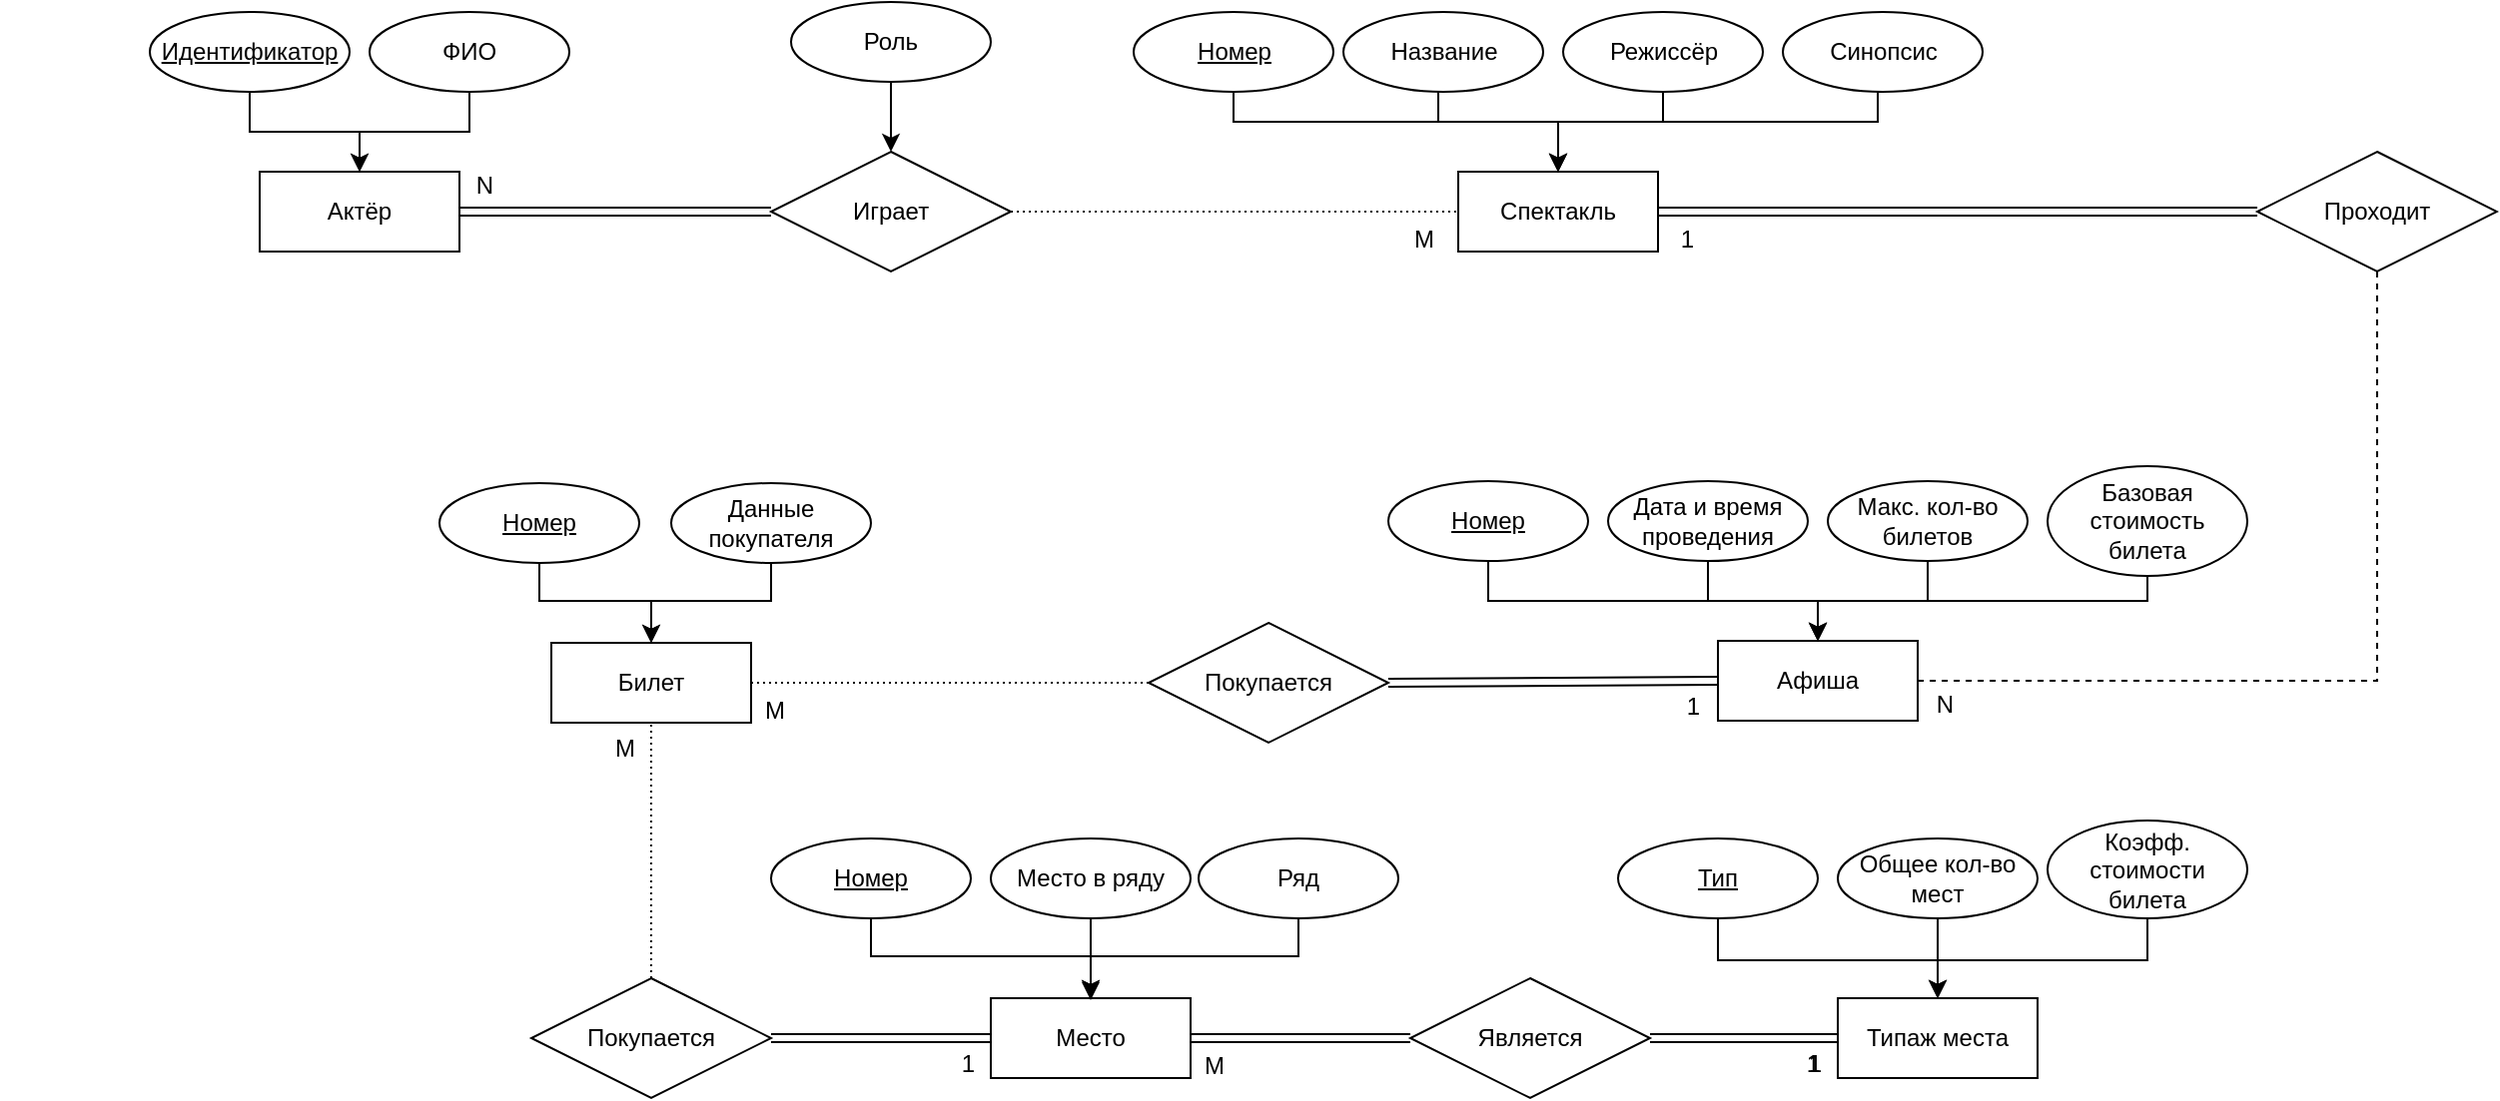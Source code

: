 <mxfile version="21.7.5" type="github">
  <diagram name="Page-1" id="SAqlBFbOTdl7joELZFH2">
    <mxGraphModel dx="3095" dy="660" grid="1" gridSize="10" guides="1" tooltips="1" connect="1" arrows="1" fold="1" page="1" pageScale="1" pageWidth="850" pageHeight="1100" math="0" shadow="0">
      <root>
        <mxCell id="0" />
        <mxCell id="1" parent="0" />
        <mxCell id="4glDPjy44DgBdv_v6pXj-3" value="" style="group" parent="1" vertex="1" connectable="0">
          <mxGeometry x="-500" y="145" width="460" height="120" as="geometry" />
        </mxCell>
        <mxCell id="4glDPjy44DgBdv_v6pXj-4" value="Спектакль" style="whiteSpace=wrap;html=1;align=center;" parent="4glDPjy44DgBdv_v6pXj-3" vertex="1">
          <mxGeometry x="190" y="80" width="100" height="40" as="geometry" />
        </mxCell>
        <mxCell id="-D2P6G_5DLAz98l34him-31" style="edgeStyle=orthogonalEdgeStyle;rounded=0;orthogonalLoop=1;jettySize=auto;html=1;entryX=0.5;entryY=0;entryDx=0;entryDy=0;" parent="4glDPjy44DgBdv_v6pXj-3" source="4glDPjy44DgBdv_v6pXj-6" target="4glDPjy44DgBdv_v6pXj-4" edge="1">
          <mxGeometry relative="1" as="geometry">
            <Array as="points">
              <mxPoint x="77" y="55" />
              <mxPoint x="240" y="55" />
            </Array>
          </mxGeometry>
        </mxCell>
        <mxCell id="4glDPjy44DgBdv_v6pXj-6" value="&lt;u&gt;Номер&lt;/u&gt;" style="ellipse;whiteSpace=wrap;html=1;align=center;" parent="4glDPjy44DgBdv_v6pXj-3" vertex="1">
          <mxGeometry x="27.5" width="100" height="40" as="geometry" />
        </mxCell>
        <mxCell id="4glDPjy44DgBdv_v6pXj-7" value="" style="edgeStyle=orthogonalEdgeStyle;rounded=0;orthogonalLoop=1;jettySize=auto;html=1;" parent="4glDPjy44DgBdv_v6pXj-3" source="4glDPjy44DgBdv_v6pXj-8" target="4glDPjy44DgBdv_v6pXj-4" edge="1">
          <mxGeometry relative="1" as="geometry">
            <Array as="points">
              <mxPoint x="180" y="55" />
              <mxPoint x="240" y="55" />
            </Array>
          </mxGeometry>
        </mxCell>
        <mxCell id="4glDPjy44DgBdv_v6pXj-8" value="Название" style="ellipse;whiteSpace=wrap;html=1;align=center;" parent="4glDPjy44DgBdv_v6pXj-3" vertex="1">
          <mxGeometry x="132.5" width="100" height="40" as="geometry" />
        </mxCell>
        <mxCell id="-D2P6G_5DLAz98l34him-30" style="edgeStyle=orthogonalEdgeStyle;rounded=0;orthogonalLoop=1;jettySize=auto;html=1;entryX=0.5;entryY=0;entryDx=0;entryDy=0;" parent="4glDPjy44DgBdv_v6pXj-3" source="4glDPjy44DgBdv_v6pXj-150" target="4glDPjy44DgBdv_v6pXj-4" edge="1">
          <mxGeometry relative="1" as="geometry">
            <Array as="points">
              <mxPoint x="293" y="55" />
              <mxPoint x="240" y="55" />
            </Array>
          </mxGeometry>
        </mxCell>
        <mxCell id="4glDPjy44DgBdv_v6pXj-150" value="Режиссёр" style="ellipse;whiteSpace=wrap;html=1;align=center;" parent="4glDPjy44DgBdv_v6pXj-3" vertex="1">
          <mxGeometry x="242.5" width="100" height="40" as="geometry" />
        </mxCell>
        <mxCell id="4glDPjy44DgBdv_v6pXj-156" style="edgeStyle=orthogonalEdgeStyle;rounded=0;orthogonalLoop=1;jettySize=auto;html=1;exitX=0.5;exitY=1;exitDx=0;exitDy=0;entryX=0.5;entryY=0;entryDx=0;entryDy=0;" parent="4glDPjy44DgBdv_v6pXj-3" source="4glDPjy44DgBdv_v6pXj-155" target="4glDPjy44DgBdv_v6pXj-4" edge="1">
          <mxGeometry relative="1" as="geometry">
            <Array as="points">
              <mxPoint x="400" y="40" />
              <mxPoint x="400" y="55" />
              <mxPoint x="240" y="55" />
            </Array>
          </mxGeometry>
        </mxCell>
        <mxCell id="4glDPjy44DgBdv_v6pXj-155" value="Синопсис" style="ellipse;whiteSpace=wrap;html=1;align=center;" parent="4glDPjy44DgBdv_v6pXj-3" vertex="1">
          <mxGeometry x="352.5" width="100" height="40" as="geometry" />
        </mxCell>
        <mxCell id="4glDPjy44DgBdv_v6pXj-31" value="" style="group" parent="1" vertex="1" connectable="0">
          <mxGeometry x="-874" y="381" width="440" height="120" as="geometry" />
        </mxCell>
        <mxCell id="4glDPjy44DgBdv_v6pXj-32" value="Билет" style="whiteSpace=wrap;html=1;align=center;" parent="4glDPjy44DgBdv_v6pXj-31" vertex="1">
          <mxGeometry x="110" y="80" width="100" height="40" as="geometry" />
        </mxCell>
        <mxCell id="4glDPjy44DgBdv_v6pXj-33" style="edgeStyle=orthogonalEdgeStyle;rounded=0;orthogonalLoop=1;jettySize=auto;html=1;entryX=0.5;entryY=0;entryDx=0;entryDy=0;exitX=0.5;exitY=1;exitDx=0;exitDy=0;" parent="4glDPjy44DgBdv_v6pXj-31" source="4glDPjy44DgBdv_v6pXj-34" target="4glDPjy44DgBdv_v6pXj-32" edge="1">
          <mxGeometry relative="1" as="geometry">
            <Array as="points">
              <mxPoint x="104" y="59" />
              <mxPoint x="160" y="59" />
            </Array>
          </mxGeometry>
        </mxCell>
        <mxCell id="4glDPjy44DgBdv_v6pXj-34" value="&lt;u&gt;Номер&lt;/u&gt;" style="ellipse;whiteSpace=wrap;html=1;align=center;" parent="4glDPjy44DgBdv_v6pXj-31" vertex="1">
          <mxGeometry x="54" width="100" height="40" as="geometry" />
        </mxCell>
        <mxCell id="-D2P6G_5DLAz98l34him-54" style="edgeStyle=orthogonalEdgeStyle;rounded=0;orthogonalLoop=1;jettySize=auto;html=1;entryX=0.5;entryY=0;entryDx=0;entryDy=0;exitX=0.5;exitY=1;exitDx=0;exitDy=0;" parent="4glDPjy44DgBdv_v6pXj-31" source="-D2P6G_5DLAz98l34him-53" target="4glDPjy44DgBdv_v6pXj-32" edge="1">
          <mxGeometry relative="1" as="geometry">
            <Array as="points">
              <mxPoint x="220" y="59" />
              <mxPoint x="160" y="59" />
            </Array>
          </mxGeometry>
        </mxCell>
        <mxCell id="-D2P6G_5DLAz98l34him-53" value="Данные покупателя" style="ellipse;whiteSpace=wrap;html=1;align=center;" parent="4glDPjy44DgBdv_v6pXj-31" vertex="1">
          <mxGeometry x="170" width="100" height="40" as="geometry" />
        </mxCell>
        <mxCell id="4glDPjy44DgBdv_v6pXj-97" value="" style="group" parent="1" vertex="1" connectable="0">
          <mxGeometry x="-1040" y="145" width="230" height="120" as="geometry" />
        </mxCell>
        <mxCell id="4glDPjy44DgBdv_v6pXj-82" value="Актёр" style="whiteSpace=wrap;html=1;align=center;" parent="4glDPjy44DgBdv_v6pXj-97" vertex="1">
          <mxGeometry x="130" y="80" width="100" height="40" as="geometry" />
        </mxCell>
        <mxCell id="4glDPjy44DgBdv_v6pXj-106" value="&lt;div&gt;Играет&lt;/div&gt;" style="shape=rhombus;perimeter=rhombusPerimeter;whiteSpace=wrap;html=1;align=center;" parent="1" vertex="1">
          <mxGeometry x="-654" y="215" width="120" height="60" as="geometry" />
        </mxCell>
        <mxCell id="4glDPjy44DgBdv_v6pXj-107" value="" style="endArrow=none;html=1;rounded=0;dashed=1;dashPattern=1 2;exitX=1;exitY=0.5;exitDx=0;exitDy=0;entryX=0;entryY=0.5;entryDx=0;entryDy=0;" parent="1" source="4glDPjy44DgBdv_v6pXj-106" target="4glDPjy44DgBdv_v6pXj-4" edge="1">
          <mxGeometry relative="1" as="geometry">
            <mxPoint x="-680" y="560" as="sourcePoint" />
            <mxPoint x="-670" y="300" as="targetPoint" />
            <Array as="points" />
          </mxGeometry>
        </mxCell>
        <mxCell id="4glDPjy44DgBdv_v6pXj-108" value="&lt;div&gt;М&lt;/div&gt;" style="resizable=0;html=1;whiteSpace=wrap;align=right;verticalAlign=bottom;" parent="4glDPjy44DgBdv_v6pXj-107" connectable="0" vertex="1">
          <mxGeometry x="1" relative="1" as="geometry">
            <mxPoint x="-11" y="22" as="offset" />
          </mxGeometry>
        </mxCell>
        <mxCell id="4glDPjy44DgBdv_v6pXj-109" value="" style="shape=link;html=1;rounded=0;exitX=0;exitY=0.5;exitDx=0;exitDy=0;entryX=1;entryY=0.5;entryDx=0;entryDy=0;" parent="1" source="4glDPjy44DgBdv_v6pXj-106" target="4glDPjy44DgBdv_v6pXj-82" edge="1">
          <mxGeometry relative="1" as="geometry">
            <mxPoint x="-660" y="340" as="sourcePoint" />
            <mxPoint x="-830" y="350" as="targetPoint" />
            <Array as="points" />
          </mxGeometry>
        </mxCell>
        <mxCell id="4glDPjy44DgBdv_v6pXj-110" value="N" style="resizable=0;html=1;whiteSpace=wrap;align=right;verticalAlign=bottom;" parent="4glDPjy44DgBdv_v6pXj-109" connectable="0" vertex="1">
          <mxGeometry x="1" relative="1" as="geometry">
            <mxPoint x="18" y="-5" as="offset" />
          </mxGeometry>
        </mxCell>
        <mxCell id="4glDPjy44DgBdv_v6pXj-118" value="Проходит" style="shape=rhombus;perimeter=rhombusPerimeter;whiteSpace=wrap;html=1;align=center;" parent="1" vertex="1">
          <mxGeometry x="90" y="215" width="120" height="60" as="geometry" />
        </mxCell>
        <mxCell id="4glDPjy44DgBdv_v6pXj-125" value="" style="html=1;rounded=0;entryX=1;entryY=0.5;entryDx=0;entryDy=0;exitX=0.5;exitY=1;exitDx=0;exitDy=0;dashed=1;endArrow=none;endFill=0;" parent="1" source="4glDPjy44DgBdv_v6pXj-118" target="4glDPjy44DgBdv_v6pXj-99" edge="1">
          <mxGeometry relative="1" as="geometry">
            <mxPoint x="-470" y="400" as="sourcePoint" />
            <mxPoint x="-310" y="400" as="targetPoint" />
            <Array as="points">
              <mxPoint x="150" y="480" />
            </Array>
          </mxGeometry>
        </mxCell>
        <mxCell id="4glDPjy44DgBdv_v6pXj-126" value="N" style="resizable=0;html=1;whiteSpace=wrap;align=right;verticalAlign=bottom;" parent="4glDPjy44DgBdv_v6pXj-125" connectable="0" vertex="1">
          <mxGeometry x="1" relative="1" as="geometry">
            <mxPoint x="19" y="20" as="offset" />
          </mxGeometry>
        </mxCell>
        <mxCell id="4glDPjy44DgBdv_v6pXj-153" style="edgeStyle=orthogonalEdgeStyle;rounded=0;orthogonalLoop=1;jettySize=auto;html=1;exitX=0.5;exitY=1;exitDx=0;exitDy=0;entryX=0.5;entryY=0;entryDx=0;entryDy=0;" parent="1" source="4glDPjy44DgBdv_v6pXj-151" target="4glDPjy44DgBdv_v6pXj-106" edge="1">
          <mxGeometry relative="1" as="geometry" />
        </mxCell>
        <mxCell id="4glDPjy44DgBdv_v6pXj-151" value="Роль" style="ellipse;whiteSpace=wrap;html=1;align=center;" parent="1" vertex="1">
          <mxGeometry x="-644" y="140" width="100" height="40" as="geometry" />
        </mxCell>
        <mxCell id="-D2P6G_5DLAz98l34him-14" value="&lt;div&gt;Покупается&lt;/div&gt;" style="shape=rhombus;perimeter=rhombusPerimeter;whiteSpace=wrap;html=1;align=center;" parent="1" vertex="1">
          <mxGeometry x="-774" y="629" width="120" height="60" as="geometry" />
        </mxCell>
        <mxCell id="-D2P6G_5DLAz98l34him-17" value="" style="endArrow=none;html=1;rounded=0;dashed=1;dashPattern=1 2;entryX=0.5;entryY=1;entryDx=0;entryDy=0;exitX=0.5;exitY=0;exitDx=0;exitDy=0;" parent="1" source="-D2P6G_5DLAz98l34him-14" target="4glDPjy44DgBdv_v6pXj-32" edge="1">
          <mxGeometry relative="1" as="geometry">
            <mxPoint x="-840" y="739" as="sourcePoint" />
            <mxPoint x="-1020" y="669" as="targetPoint" />
            <Array as="points" />
          </mxGeometry>
        </mxCell>
        <mxCell id="-D2P6G_5DLAz98l34him-18" value="&lt;div&gt;М&lt;/div&gt;" style="resizable=0;html=1;whiteSpace=wrap;align=right;verticalAlign=bottom;" parent="-D2P6G_5DLAz98l34him-17" connectable="0" vertex="1">
          <mxGeometry x="1" relative="1" as="geometry">
            <mxPoint x="-7" y="21" as="offset" />
          </mxGeometry>
        </mxCell>
        <mxCell id="-D2P6G_5DLAz98l34him-20" value="" style="group" parent="1" vertex="1" connectable="0">
          <mxGeometry x="-654" y="559" width="320" height="120" as="geometry" />
        </mxCell>
        <mxCell id="-D2P6G_5DLAz98l34him-2" value="Место" style="whiteSpace=wrap;html=1;align=center;" parent="-D2P6G_5DLAz98l34him-20" vertex="1">
          <mxGeometry x="110" y="80" width="100" height="40" as="geometry" />
        </mxCell>
        <mxCell id="-D2P6G_5DLAz98l34him-3" style="edgeStyle=orthogonalEdgeStyle;rounded=0;orthogonalLoop=1;jettySize=auto;html=1;entryX=0.5;entryY=0;entryDx=0;entryDy=0;exitX=0.5;exitY=1;exitDx=0;exitDy=0;" parent="-D2P6G_5DLAz98l34him-20" source="-D2P6G_5DLAz98l34him-4" target="-D2P6G_5DLAz98l34him-2" edge="1">
          <mxGeometry relative="1" as="geometry">
            <Array as="points">
              <mxPoint x="50" y="59" />
              <mxPoint x="160" y="59" />
            </Array>
          </mxGeometry>
        </mxCell>
        <mxCell id="-D2P6G_5DLAz98l34him-4" value="&lt;u&gt;Номер&lt;/u&gt;" style="ellipse;whiteSpace=wrap;html=1;align=center;" parent="-D2P6G_5DLAz98l34him-20" vertex="1">
          <mxGeometry width="100" height="40" as="geometry" />
        </mxCell>
        <mxCell id="-D2P6G_5DLAz98l34him-19" style="edgeStyle=orthogonalEdgeStyle;rounded=0;orthogonalLoop=1;jettySize=auto;html=1;entryX=0.5;entryY=0;entryDx=0;entryDy=0;exitX=0.5;exitY=1;exitDx=0;exitDy=0;" parent="-D2P6G_5DLAz98l34him-20" source="-D2P6G_5DLAz98l34him-9" target="-D2P6G_5DLAz98l34him-2" edge="1">
          <mxGeometry relative="1" as="geometry">
            <Array as="points">
              <mxPoint x="264" y="59" />
              <mxPoint x="160" y="59" />
            </Array>
          </mxGeometry>
        </mxCell>
        <mxCell id="-D2P6G_5DLAz98l34him-9" value="Ряд" style="ellipse;whiteSpace=wrap;html=1;align=center;" parent="-D2P6G_5DLAz98l34him-20" vertex="1">
          <mxGeometry x="214" width="100" height="40" as="geometry" />
        </mxCell>
        <mxCell id="AUDVs_GcBQxtmCDotUOJ-2" style="edgeStyle=orthogonalEdgeStyle;rounded=0;orthogonalLoop=1;jettySize=auto;html=1;" edge="1" parent="-D2P6G_5DLAz98l34him-20" source="AUDVs_GcBQxtmCDotUOJ-1">
          <mxGeometry relative="1" as="geometry">
            <mxPoint x="160" y="81" as="targetPoint" />
          </mxGeometry>
        </mxCell>
        <mxCell id="AUDVs_GcBQxtmCDotUOJ-1" value="Место в ряду" style="ellipse;whiteSpace=wrap;html=1;align=center;" vertex="1" parent="-D2P6G_5DLAz98l34him-20">
          <mxGeometry x="110" width="100" height="40" as="geometry" />
        </mxCell>
        <mxCell id="-D2P6G_5DLAz98l34him-21" value="" style="shape=link;html=1;rounded=0;exitX=1;exitY=0.5;exitDx=0;exitDy=0;entryX=0;entryY=0.5;entryDx=0;entryDy=0;" parent="1" source="-D2P6G_5DLAz98l34him-14" target="-D2P6G_5DLAz98l34him-2" edge="1">
          <mxGeometry relative="1" as="geometry">
            <mxPoint x="-580" y="798" as="sourcePoint" />
            <mxPoint x="-580" y="670" as="targetPoint" />
            <Array as="points" />
          </mxGeometry>
        </mxCell>
        <mxCell id="-D2P6G_5DLAz98l34him-22" value="1" style="resizable=0;html=1;whiteSpace=wrap;align=right;verticalAlign=bottom;" parent="-D2P6G_5DLAz98l34him-21" connectable="0" vertex="1">
          <mxGeometry x="1" relative="1" as="geometry">
            <mxPoint x="-7" y="21" as="offset" />
          </mxGeometry>
        </mxCell>
        <mxCell id="-D2P6G_5DLAz98l34him-29" value="" style="group" parent="1" vertex="1" connectable="0">
          <mxGeometry x="-345" y="372.5" width="430" height="127.5" as="geometry" />
        </mxCell>
        <mxCell id="4glDPjy44DgBdv_v6pXj-157" value="Базовая стоимость билета" style="ellipse;whiteSpace=wrap;html=1;align=center;" parent="-D2P6G_5DLAz98l34him-29" vertex="1">
          <mxGeometry x="330" width="100" height="55" as="geometry" />
        </mxCell>
        <mxCell id="4glDPjy44DgBdv_v6pXj-99" value="Афиша" style="whiteSpace=wrap;html=1;align=center;" parent="-D2P6G_5DLAz98l34him-29" vertex="1">
          <mxGeometry x="165" y="87.5" width="100" height="40" as="geometry" />
        </mxCell>
        <mxCell id="-D2P6G_5DLAz98l34him-26" style="edgeStyle=orthogonalEdgeStyle;rounded=0;orthogonalLoop=1;jettySize=auto;html=1;entryX=0.5;entryY=0;entryDx=0;entryDy=0;" parent="-D2P6G_5DLAz98l34him-29" source="4glDPjy44DgBdv_v6pXj-157" target="4glDPjy44DgBdv_v6pXj-99" edge="1">
          <mxGeometry relative="1" as="geometry">
            <Array as="points">
              <mxPoint x="380" y="67.5" />
              <mxPoint x="215" y="67.5" />
            </Array>
          </mxGeometry>
        </mxCell>
        <mxCell id="-D2P6G_5DLAz98l34him-28" style="edgeStyle=orthogonalEdgeStyle;rounded=0;orthogonalLoop=1;jettySize=auto;html=1;entryX=0.5;entryY=0;entryDx=0;entryDy=0;" parent="-D2P6G_5DLAz98l34him-29" source="4glDPjy44DgBdv_v6pXj-101" target="4glDPjy44DgBdv_v6pXj-99" edge="1">
          <mxGeometry relative="1" as="geometry">
            <Array as="points">
              <mxPoint x="50" y="67.5" />
              <mxPoint x="215" y="67.5" />
            </Array>
          </mxGeometry>
        </mxCell>
        <mxCell id="4glDPjy44DgBdv_v6pXj-101" value="&lt;u&gt;Номер&lt;/u&gt;" style="ellipse;whiteSpace=wrap;html=1;align=center;" parent="-D2P6G_5DLAz98l34him-29" vertex="1">
          <mxGeometry y="7.5" width="100" height="40" as="geometry" />
        </mxCell>
        <mxCell id="-D2P6G_5DLAz98l34him-24" style="edgeStyle=orthogonalEdgeStyle;rounded=0;orthogonalLoop=1;jettySize=auto;html=1;entryX=0.5;entryY=0;entryDx=0;entryDy=0;" parent="-D2P6G_5DLAz98l34him-29" source="4glDPjy44DgBdv_v6pXj-103" target="4glDPjy44DgBdv_v6pXj-99" edge="1">
          <mxGeometry relative="1" as="geometry" />
        </mxCell>
        <mxCell id="4glDPjy44DgBdv_v6pXj-103" value="Дата и время проведения" style="ellipse;whiteSpace=wrap;html=1;align=center;" parent="-D2P6G_5DLAz98l34him-29" vertex="1">
          <mxGeometry x="110" y="7.5" width="100" height="40" as="geometry" />
        </mxCell>
        <mxCell id="-D2P6G_5DLAz98l34him-27" style="edgeStyle=orthogonalEdgeStyle;rounded=0;orthogonalLoop=1;jettySize=auto;html=1;entryX=0.5;entryY=0;entryDx=0;entryDy=0;" parent="-D2P6G_5DLAz98l34him-29" source="4glDPjy44DgBdv_v6pXj-105" target="4glDPjy44DgBdv_v6pXj-99" edge="1">
          <mxGeometry relative="1" as="geometry" />
        </mxCell>
        <mxCell id="4glDPjy44DgBdv_v6pXj-105" value="Макс. кол-во билетов" style="ellipse;whiteSpace=wrap;html=1;align=center;" parent="-D2P6G_5DLAz98l34him-29" vertex="1">
          <mxGeometry x="220" y="7.5" width="100" height="40" as="geometry" />
        </mxCell>
        <mxCell id="-D2P6G_5DLAz98l34him-32" value="" style="shape=link;html=1;rounded=0;entryX=1;entryY=0.5;entryDx=0;entryDy=0;exitX=0;exitY=0.5;exitDx=0;exitDy=0;" parent="1" source="4glDPjy44DgBdv_v6pXj-118" target="4glDPjy44DgBdv_v6pXj-4" edge="1">
          <mxGeometry relative="1" as="geometry">
            <mxPoint x="10" y="160" as="sourcePoint" />
            <mxPoint x="-220" y="365" as="targetPoint" />
            <Array as="points">
              <mxPoint y="245" />
            </Array>
          </mxGeometry>
        </mxCell>
        <mxCell id="-D2P6G_5DLAz98l34him-33" value="&lt;div&gt;1&lt;/div&gt;" style="resizable=0;html=1;whiteSpace=wrap;align=right;verticalAlign=bottom;" parent="-D2P6G_5DLAz98l34him-32" connectable="0" vertex="1">
          <mxGeometry x="1" relative="1" as="geometry">
            <mxPoint x="19" y="22" as="offset" />
          </mxGeometry>
        </mxCell>
        <mxCell id="4glDPjy44DgBdv_v6pXj-84" value="&lt;u&gt;Идентификатор&lt;/u&gt;" style="ellipse;whiteSpace=wrap;html=1;align=center;" parent="1" vertex="1">
          <mxGeometry x="-965" y="145" width="100" height="40" as="geometry" />
        </mxCell>
        <mxCell id="4glDPjy44DgBdv_v6pXj-86" value="ФИО" style="ellipse;whiteSpace=wrap;html=1;align=center;" parent="1" vertex="1">
          <mxGeometry x="-855" y="145" width="100" height="40" as="geometry" />
        </mxCell>
        <mxCell id="4glDPjy44DgBdv_v6pXj-83" style="edgeStyle=orthogonalEdgeStyle;rounded=0;orthogonalLoop=1;jettySize=auto;html=1;entryX=0.5;entryY=0;entryDx=0;entryDy=0;exitX=0.5;exitY=1;exitDx=0;exitDy=0;" parent="1" source="4glDPjy44DgBdv_v6pXj-84" target="4glDPjy44DgBdv_v6pXj-82" edge="1">
          <mxGeometry relative="1" as="geometry">
            <Array as="points">
              <mxPoint x="-915" y="205" />
              <mxPoint x="-860" y="205" />
            </Array>
          </mxGeometry>
        </mxCell>
        <mxCell id="4glDPjy44DgBdv_v6pXj-85" value="" style="edgeStyle=orthogonalEdgeStyle;rounded=0;orthogonalLoop=1;jettySize=auto;html=1;" parent="1" source="4glDPjy44DgBdv_v6pXj-86" target="4glDPjy44DgBdv_v6pXj-82" edge="1">
          <mxGeometry relative="1" as="geometry" />
        </mxCell>
        <mxCell id="-D2P6G_5DLAz98l34him-42" value="&lt;div&gt;Покупается&lt;/div&gt;" style="shape=rhombus;perimeter=rhombusPerimeter;whiteSpace=wrap;html=1;align=center;" parent="1" vertex="1">
          <mxGeometry x="-465" y="451" width="120" height="60" as="geometry" />
        </mxCell>
        <mxCell id="-D2P6G_5DLAz98l34him-43" value="" style="shape=link;html=1;rounded=0;exitX=1;exitY=0.5;exitDx=0;exitDy=0;entryX=0;entryY=0.5;entryDx=0;entryDy=0;" parent="1" source="-D2P6G_5DLAz98l34him-42" edge="1">
          <mxGeometry relative="1" as="geometry">
            <mxPoint x="-530" y="685" as="sourcePoint" />
            <mxPoint x="-180" y="480" as="targetPoint" />
            <Array as="points" />
          </mxGeometry>
        </mxCell>
        <mxCell id="-D2P6G_5DLAz98l34him-44" value="1" style="resizable=0;html=1;whiteSpace=wrap;align=right;verticalAlign=bottom;" parent="-D2P6G_5DLAz98l34him-43" connectable="0" vertex="1">
          <mxGeometry x="1" relative="1" as="geometry">
            <mxPoint x="-7" y="21" as="offset" />
          </mxGeometry>
        </mxCell>
        <mxCell id="-D2P6G_5DLAz98l34him-45" value="" style="endArrow=none;html=1;rounded=0;dashed=1;dashPattern=1 2;exitX=0;exitY=0.5;exitDx=0;exitDy=0;entryX=1;entryY=0.5;entryDx=0;entryDy=0;" parent="1" source="-D2P6G_5DLAz98l34him-42" edge="1">
          <mxGeometry relative="1" as="geometry">
            <mxPoint x="-550" y="76" as="sourcePoint" />
            <mxPoint x="-664" y="481" as="targetPoint" />
            <Array as="points" />
          </mxGeometry>
        </mxCell>
        <mxCell id="-D2P6G_5DLAz98l34him-46" value="&lt;div&gt;М&lt;/div&gt;" style="resizable=0;html=1;whiteSpace=wrap;align=right;verticalAlign=bottom;" parent="-D2P6G_5DLAz98l34him-45" connectable="0" vertex="1">
          <mxGeometry x="1" relative="1" as="geometry">
            <mxPoint x="18" y="22" as="offset" />
          </mxGeometry>
        </mxCell>
        <mxCell id="-D2P6G_5DLAz98l34him-47" value="Является" style="shape=rhombus;perimeter=rhombusPerimeter;whiteSpace=wrap;html=1;align=center;" parent="1" vertex="1">
          <mxGeometry x="-334" y="629" width="120" height="60" as="geometry" />
        </mxCell>
        <mxCell id="-D2P6G_5DLAz98l34him-48" value="" style="shape=link;html=1;rounded=0;exitX=1;exitY=0.5;exitDx=0;exitDy=0;entryX=0;entryY=0.5;entryDx=0;entryDy=0;" parent="1" source="-D2P6G_5DLAz98l34him-47" target="-D2P6G_5DLAz98l34him-36" edge="1">
          <mxGeometry relative="1" as="geometry">
            <mxPoint x="-356" y="994" as="sourcePoint" />
            <mxPoint x="-6" y="789" as="targetPoint" />
            <Array as="points" />
          </mxGeometry>
        </mxCell>
        <mxCell id="-D2P6G_5DLAz98l34him-49" value="1" style="resizable=0;html=1;whiteSpace=wrap;align=right;verticalAlign=bottom;" parent="-D2P6G_5DLAz98l34him-48" connectable="0" vertex="1">
          <mxGeometry x="1" relative="1" as="geometry">
            <mxPoint x="-7" y="21" as="offset" />
          </mxGeometry>
        </mxCell>
        <mxCell id="-D2P6G_5DLAz98l34him-50" value="" style="endArrow=none;html=1;rounded=0;exitX=0;exitY=0.5;exitDx=0;exitDy=0;entryX=1;entryY=0.5;entryDx=0;entryDy=0;shape=link;" parent="1" source="-D2P6G_5DLAz98l34him-47" target="-D2P6G_5DLAz98l34him-2" edge="1">
          <mxGeometry relative="1" as="geometry">
            <mxPoint x="-376" y="385" as="sourcePoint" />
            <mxPoint x="-490" y="790" as="targetPoint" />
            <Array as="points" />
          </mxGeometry>
        </mxCell>
        <mxCell id="-D2P6G_5DLAz98l34him-51" value="&lt;div&gt;М&lt;/div&gt;" style="resizable=0;html=1;whiteSpace=wrap;align=right;verticalAlign=bottom;direction=south;" parent="-D2P6G_5DLAz98l34him-50" connectable="0" vertex="1">
          <mxGeometry x="1" relative="1" as="geometry">
            <mxPoint x="18" y="22" as="offset" />
          </mxGeometry>
        </mxCell>
        <mxCell id="-D2P6G_5DLAz98l34him-52" value="" style="group" parent="1" vertex="1" connectable="0">
          <mxGeometry x="-180" y="559" width="220" height="121" as="geometry" />
        </mxCell>
        <mxCell id="-D2P6G_5DLAz98l34him-36" value="Типаж места" style="whiteSpace=wrap;html=1;align=center;" parent="-D2P6G_5DLAz98l34him-52" vertex="1">
          <mxGeometry x="60" y="80" width="100" height="40" as="geometry" />
        </mxCell>
        <mxCell id="-D2P6G_5DLAz98l34him-37" style="edgeStyle=orthogonalEdgeStyle;rounded=0;orthogonalLoop=1;jettySize=auto;html=1;entryX=0.5;entryY=0;entryDx=0;entryDy=0;exitX=0.5;exitY=1;exitDx=0;exitDy=0;" parent="-D2P6G_5DLAz98l34him-52" source="-D2P6G_5DLAz98l34him-38" target="-D2P6G_5DLAz98l34him-36" edge="1">
          <mxGeometry relative="1" as="geometry">
            <Array as="points">
              <mxPoint y="61" />
              <mxPoint x="110" y="61" />
            </Array>
          </mxGeometry>
        </mxCell>
        <mxCell id="-D2P6G_5DLAz98l34him-38" value="&lt;u&gt;Тип&lt;/u&gt;" style="ellipse;whiteSpace=wrap;html=1;align=center;" parent="-D2P6G_5DLAz98l34him-52" vertex="1">
          <mxGeometry x="-50" width="100" height="40" as="geometry" />
        </mxCell>
        <mxCell id="-D2P6G_5DLAz98l34him-39" style="edgeStyle=orthogonalEdgeStyle;rounded=0;orthogonalLoop=1;jettySize=auto;html=1;entryX=0.5;entryY=0;entryDx=0;entryDy=0;exitX=0.5;exitY=1;exitDx=0;exitDy=0;" parent="-D2P6G_5DLAz98l34him-52" source="-D2P6G_5DLAz98l34him-40" target="-D2P6G_5DLAz98l34him-36" edge="1">
          <mxGeometry relative="1" as="geometry">
            <Array as="points">
              <mxPoint x="110" y="51" />
              <mxPoint x="110" y="51" />
            </Array>
          </mxGeometry>
        </mxCell>
        <mxCell id="-D2P6G_5DLAz98l34him-40" value="Общее кол-во мест" style="ellipse;whiteSpace=wrap;html=1;align=center;" parent="-D2P6G_5DLAz98l34him-52" vertex="1">
          <mxGeometry x="60" width="100" height="40" as="geometry" />
        </mxCell>
        <mxCell id="-D2P6G_5DLAz98l34him-41" value="1" style="resizable=0;html=1;whiteSpace=wrap;align=right;verticalAlign=bottom;" parent="-D2P6G_5DLAz98l34him-52" connectable="0" vertex="1">
          <mxGeometry x="52.913" y="121" as="geometry" />
        </mxCell>
        <mxCell id="-D2P6G_5DLAz98l34him-62" value="Коэфф. стоимости билета" style="ellipse;whiteSpace=wrap;html=1;align=center;" parent="1" vertex="1">
          <mxGeometry x="-15" y="550" width="100" height="49" as="geometry" />
        </mxCell>
        <mxCell id="-D2P6G_5DLAz98l34him-64" style="edgeStyle=orthogonalEdgeStyle;rounded=0;orthogonalLoop=1;jettySize=auto;html=1;entryX=0.5;entryY=0;entryDx=0;entryDy=0;" parent="1" source="-D2P6G_5DLAz98l34him-62" target="-D2P6G_5DLAz98l34him-36" edge="1">
          <mxGeometry relative="1" as="geometry">
            <mxPoint x="-15" y="579" as="sourcePoint" />
            <mxPoint x="-70" y="639" as="targetPoint" />
            <Array as="points">
              <mxPoint x="35" y="620" />
              <mxPoint x="-70" y="620" />
            </Array>
          </mxGeometry>
        </mxCell>
      </root>
    </mxGraphModel>
  </diagram>
</mxfile>
